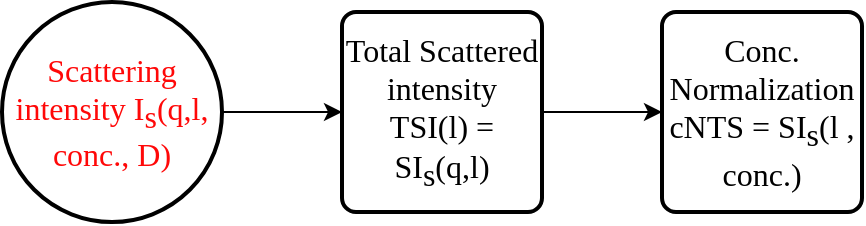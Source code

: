 <mxfile version="12.9.6" type="github"><diagram id="ZjH_zw7QTnPdgtUEkbIo" name="Page-1"><mxGraphModel dx="1038" dy="499" grid="1" gridSize="10" guides="1" tooltips="1" connect="1" arrows="1" fold="1" page="1" pageScale="1" pageWidth="850" pageHeight="1100" math="0" shadow="0"><root><mxCell id="0"/><mxCell id="1" parent="0"/><mxCell id="RoFGSAvfi4a_HjMrRp0E-9" style="edgeStyle=orthogonalEdgeStyle;rounded=0;orthogonalLoop=1;jettySize=auto;html=1;exitX=1;exitY=0.5;exitDx=0;exitDy=0;exitPerimeter=0;entryX=0;entryY=0.5;entryDx=0;entryDy=0;fontColor=#000000;" edge="1" parent="1" source="RoFGSAvfi4a_HjMrRp0E-2" target="RoFGSAvfi4a_HjMrRp0E-6"><mxGeometry relative="1" as="geometry"/></mxCell><mxCell id="RoFGSAvfi4a_HjMrRp0E-2" value="&lt;p style=&quot;margin-top: 0pt ; margin-bottom: 0pt ; margin-left: 0in ; direction: ltr ; unicode-bidi: embed ; word-break: normal ; font-size: 16px&quot;&gt;&lt;font color=&quot;#ff0808&quot; style=&quot;font-size: 16px&quot;&gt;&lt;span style=&quot;font-family: &amp;#34;calibri&amp;#34;&quot;&gt;Scattering intensity I&lt;/span&gt;&lt;span style=&quot;font-family: &amp;#34;calibri&amp;#34; ; vertical-align: sub&quot;&gt;s&lt;/span&gt;&lt;span style=&quot;font-family: &amp;#34;calibri&amp;#34;&quot;&gt;(&lt;/span&gt;&lt;span style=&quot;font-family: &amp;#34;symbol&amp;#34;&quot;&gt;q&lt;/span&gt;&lt;span style=&quot;font-family: &amp;#34;calibri&amp;#34;&quot;&gt;,&lt;/span&gt;&lt;span style=&quot;font-family: &amp;#34;symbol&amp;#34;&quot;&gt;l&lt;/span&gt;&lt;span style=&quot;font-family: &amp;#34;calibri&amp;#34;&quot;&gt;, conc., D)&lt;/span&gt;&lt;/font&gt;&lt;/p&gt;" style="strokeWidth=2;html=1;shape=mxgraph.flowchart.start_2;whiteSpace=wrap;align=center;" vertex="1" parent="1"><mxGeometry x="60" y="210" width="110" height="110" as="geometry"/></mxCell><mxCell id="RoFGSAvfi4a_HjMrRp0E-11" style="edgeStyle=orthogonalEdgeStyle;rounded=0;orthogonalLoop=1;jettySize=auto;html=1;exitX=1;exitY=0.5;exitDx=0;exitDy=0;entryX=0;entryY=0.5;entryDx=0;entryDy=0;fontColor=#000000;" edge="1" parent="1" source="RoFGSAvfi4a_HjMrRp0E-6" target="RoFGSAvfi4a_HjMrRp0E-10"><mxGeometry relative="1" as="geometry"/></mxCell><mxCell id="RoFGSAvfi4a_HjMrRp0E-6" value="&lt;p style=&quot;margin-top: 0pt ; margin-bottom: 0pt ; margin-left: 0in ; direction: ltr ; unicode-bidi: embed ; word-break: normal ; font-size: 16px&quot;&gt;&lt;span style=&quot;font-family: &amp;#34;calibri&amp;#34;&quot;&gt;Total Scattered intensity &lt;br&gt;TSI(&lt;/span&gt;&lt;span style=&quot;font-family: &amp;#34;symbol&amp;#34;&quot;&gt;l&lt;/span&gt;&lt;span style=&quot;font-family: &amp;#34;calibri&amp;#34;&quot;&gt;) = &lt;/span&gt;&lt;span style=&quot;font-family: &amp;#34;symbol&amp;#34;&quot;&gt;S&lt;/span&gt;&lt;span style=&quot;font-family: &amp;#34;calibri&amp;#34;&quot;&gt;I&lt;/span&gt;&lt;span style=&quot;font-family: &amp;#34;calibri&amp;#34; ; vertical-align: sub&quot;&gt;s&lt;/span&gt;&lt;span style=&quot;font-family: &amp;#34;calibri&amp;#34;&quot;&gt;(&lt;/span&gt;&lt;span style=&quot;font-family: &amp;#34;symbol&amp;#34;&quot;&gt;q&lt;/span&gt;&lt;span style=&quot;font-family: &amp;#34;calibri&amp;#34;&quot;&gt;,&lt;/span&gt;&lt;span style=&quot;font-family: &amp;#34;symbol&amp;#34;&quot;&gt;l&lt;/span&gt;&lt;span style=&quot;font-family: &amp;#34;calibri&amp;#34;&quot;&gt;)&lt;/span&gt;&lt;/p&gt;" style="rounded=1;whiteSpace=wrap;html=1;absoluteArcSize=1;arcSize=14;strokeWidth=2;align=center;fontColor=#000000;" vertex="1" parent="1"><mxGeometry x="230" y="215" width="100" height="100" as="geometry"/></mxCell><mxCell id="RoFGSAvfi4a_HjMrRp0E-10" value="&lt;p style=&quot;margin-top: 0pt ; margin-bottom: 0pt ; margin-left: 0in ; direction: ltr ; unicode-bidi: embed ; word-break: normal ; font-size: 16px&quot;&gt;&lt;span style=&quot;font-family: &amp;#34;calibri&amp;#34;&quot;&gt;&lt;font style=&quot;font-size: 16px&quot;&gt;Conc. Normalization&lt;/font&gt;&lt;/span&gt;&lt;/p&gt;&lt;p style=&quot;margin-top: 0pt ; margin-bottom: 0pt ; margin-left: 0in ; direction: ltr ; unicode-bidi: embed ; word-break: normal ; font-size: 16px&quot;&gt;&lt;font style=&quot;font-size: 16px&quot;&gt;&lt;span style=&quot;font-family: &amp;#34;calibri&amp;#34;&quot;&gt;cNTS&lt;/span&gt;&lt;span style=&quot;font-family: &amp;#34;calibri&amp;#34;&quot;&gt; = &lt;/span&gt;&lt;span style=&quot;font-family: &amp;#34;symbol&amp;#34;&quot;&gt;S&lt;/span&gt;&lt;span style=&quot;font-family: &amp;#34;calibri&amp;#34;&quot;&gt;I&lt;/span&gt;&lt;span style=&quot;font-family: &amp;#34;calibri&amp;#34; ; vertical-align: sub&quot;&gt;s&lt;/span&gt;&lt;span style=&quot;font-family: &amp;#34;calibri&amp;#34;&quot;&gt;(&lt;/span&gt;&lt;span style=&quot;font-family: &amp;#34;symbol&amp;#34;&quot;&gt;l&lt;/span&gt;&lt;span style=&quot;font-family: &amp;#34;calibri&amp;#34;&quot;&gt; ,&lt;br&gt;conc.)&lt;/span&gt;&lt;/font&gt;&lt;/p&gt;" style="rounded=1;whiteSpace=wrap;html=1;absoluteArcSize=1;arcSize=14;strokeWidth=2;fontColor=#000000;align=center;" vertex="1" parent="1"><mxGeometry x="390" y="215" width="100" height="100" as="geometry"/></mxCell></root></mxGraphModel></diagram></mxfile>